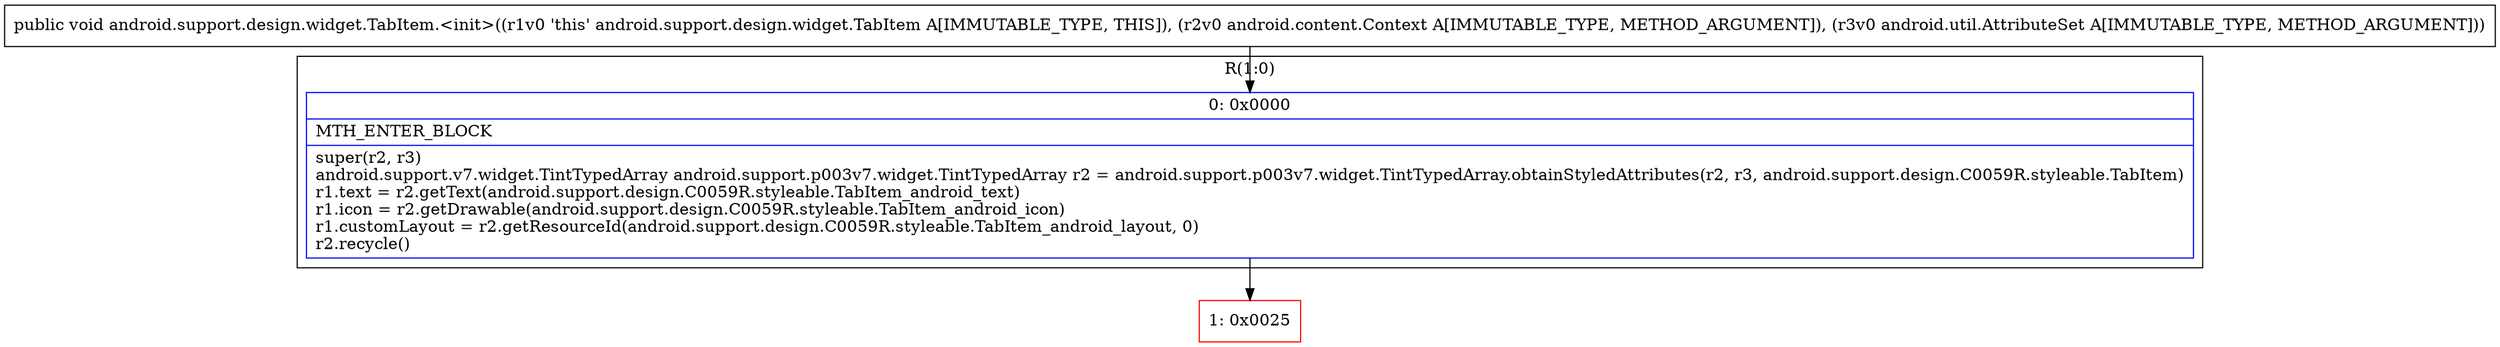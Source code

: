 digraph "CFG forandroid.support.design.widget.TabItem.\<init\>(Landroid\/content\/Context;Landroid\/util\/AttributeSet;)V" {
subgraph cluster_Region_1933335535 {
label = "R(1:0)";
node [shape=record,color=blue];
Node_0 [shape=record,label="{0\:\ 0x0000|MTH_ENTER_BLOCK\l|super(r2, r3)\landroid.support.v7.widget.TintTypedArray android.support.p003v7.widget.TintTypedArray r2 = android.support.p003v7.widget.TintTypedArray.obtainStyledAttributes(r2, r3, android.support.design.C0059R.styleable.TabItem)\lr1.text = r2.getText(android.support.design.C0059R.styleable.TabItem_android_text)\lr1.icon = r2.getDrawable(android.support.design.C0059R.styleable.TabItem_android_icon)\lr1.customLayout = r2.getResourceId(android.support.design.C0059R.styleable.TabItem_android_layout, 0)\lr2.recycle()\l}"];
}
Node_1 [shape=record,color=red,label="{1\:\ 0x0025}"];
MethodNode[shape=record,label="{public void android.support.design.widget.TabItem.\<init\>((r1v0 'this' android.support.design.widget.TabItem A[IMMUTABLE_TYPE, THIS]), (r2v0 android.content.Context A[IMMUTABLE_TYPE, METHOD_ARGUMENT]), (r3v0 android.util.AttributeSet A[IMMUTABLE_TYPE, METHOD_ARGUMENT])) }"];
MethodNode -> Node_0;
Node_0 -> Node_1;
}

